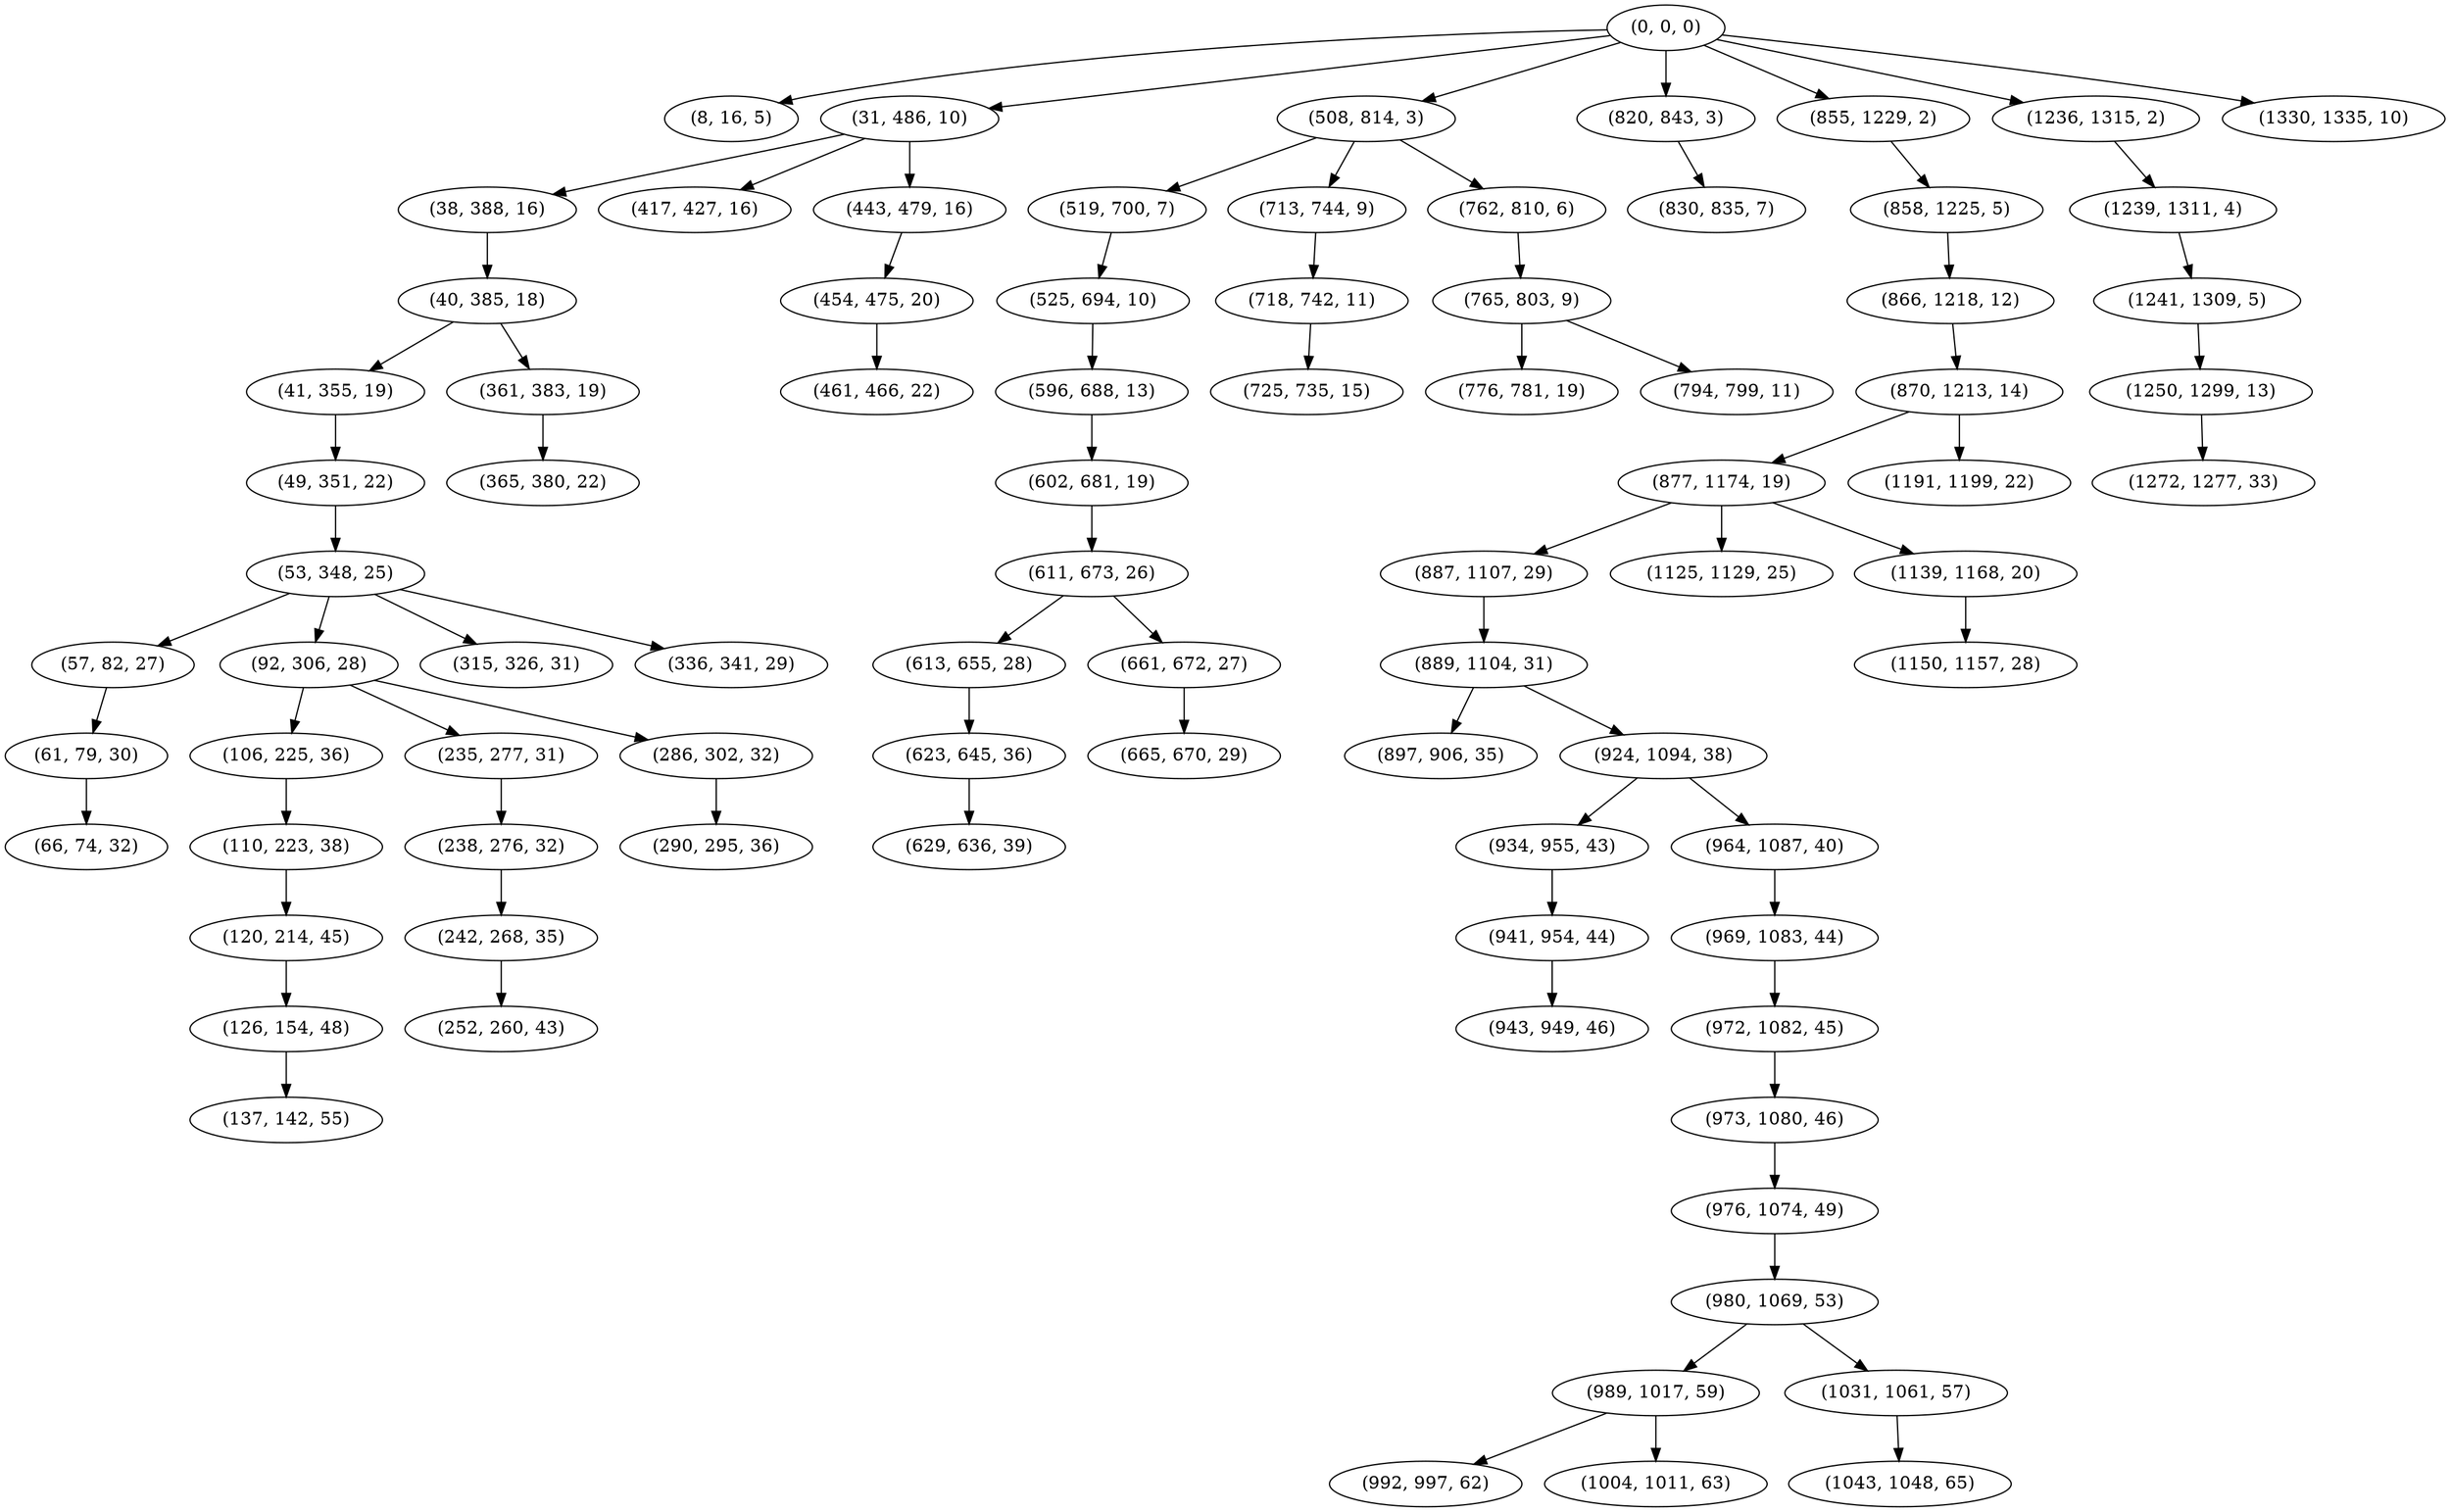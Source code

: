 digraph tree {
    "(0, 0, 0)";
    "(8, 16, 5)";
    "(31, 486, 10)";
    "(38, 388, 16)";
    "(40, 385, 18)";
    "(41, 355, 19)";
    "(49, 351, 22)";
    "(53, 348, 25)";
    "(57, 82, 27)";
    "(61, 79, 30)";
    "(66, 74, 32)";
    "(92, 306, 28)";
    "(106, 225, 36)";
    "(110, 223, 38)";
    "(120, 214, 45)";
    "(126, 154, 48)";
    "(137, 142, 55)";
    "(235, 277, 31)";
    "(238, 276, 32)";
    "(242, 268, 35)";
    "(252, 260, 43)";
    "(286, 302, 32)";
    "(290, 295, 36)";
    "(315, 326, 31)";
    "(336, 341, 29)";
    "(361, 383, 19)";
    "(365, 380, 22)";
    "(417, 427, 16)";
    "(443, 479, 16)";
    "(454, 475, 20)";
    "(461, 466, 22)";
    "(508, 814, 3)";
    "(519, 700, 7)";
    "(525, 694, 10)";
    "(596, 688, 13)";
    "(602, 681, 19)";
    "(611, 673, 26)";
    "(613, 655, 28)";
    "(623, 645, 36)";
    "(629, 636, 39)";
    "(661, 672, 27)";
    "(665, 670, 29)";
    "(713, 744, 9)";
    "(718, 742, 11)";
    "(725, 735, 15)";
    "(762, 810, 6)";
    "(765, 803, 9)";
    "(776, 781, 19)";
    "(794, 799, 11)";
    "(820, 843, 3)";
    "(830, 835, 7)";
    "(855, 1229, 2)";
    "(858, 1225, 5)";
    "(866, 1218, 12)";
    "(870, 1213, 14)";
    "(877, 1174, 19)";
    "(887, 1107, 29)";
    "(889, 1104, 31)";
    "(897, 906, 35)";
    "(924, 1094, 38)";
    "(934, 955, 43)";
    "(941, 954, 44)";
    "(943, 949, 46)";
    "(964, 1087, 40)";
    "(969, 1083, 44)";
    "(972, 1082, 45)";
    "(973, 1080, 46)";
    "(976, 1074, 49)";
    "(980, 1069, 53)";
    "(989, 1017, 59)";
    "(992, 997, 62)";
    "(1004, 1011, 63)";
    "(1031, 1061, 57)";
    "(1043, 1048, 65)";
    "(1125, 1129, 25)";
    "(1139, 1168, 20)";
    "(1150, 1157, 28)";
    "(1191, 1199, 22)";
    "(1236, 1315, 2)";
    "(1239, 1311, 4)";
    "(1241, 1309, 5)";
    "(1250, 1299, 13)";
    "(1272, 1277, 33)";
    "(1330, 1335, 10)";
    "(0, 0, 0)" -> "(8, 16, 5)";
    "(0, 0, 0)" -> "(31, 486, 10)";
    "(0, 0, 0)" -> "(508, 814, 3)";
    "(0, 0, 0)" -> "(820, 843, 3)";
    "(0, 0, 0)" -> "(855, 1229, 2)";
    "(0, 0, 0)" -> "(1236, 1315, 2)";
    "(0, 0, 0)" -> "(1330, 1335, 10)";
    "(31, 486, 10)" -> "(38, 388, 16)";
    "(31, 486, 10)" -> "(417, 427, 16)";
    "(31, 486, 10)" -> "(443, 479, 16)";
    "(38, 388, 16)" -> "(40, 385, 18)";
    "(40, 385, 18)" -> "(41, 355, 19)";
    "(40, 385, 18)" -> "(361, 383, 19)";
    "(41, 355, 19)" -> "(49, 351, 22)";
    "(49, 351, 22)" -> "(53, 348, 25)";
    "(53, 348, 25)" -> "(57, 82, 27)";
    "(53, 348, 25)" -> "(92, 306, 28)";
    "(53, 348, 25)" -> "(315, 326, 31)";
    "(53, 348, 25)" -> "(336, 341, 29)";
    "(57, 82, 27)" -> "(61, 79, 30)";
    "(61, 79, 30)" -> "(66, 74, 32)";
    "(92, 306, 28)" -> "(106, 225, 36)";
    "(92, 306, 28)" -> "(235, 277, 31)";
    "(92, 306, 28)" -> "(286, 302, 32)";
    "(106, 225, 36)" -> "(110, 223, 38)";
    "(110, 223, 38)" -> "(120, 214, 45)";
    "(120, 214, 45)" -> "(126, 154, 48)";
    "(126, 154, 48)" -> "(137, 142, 55)";
    "(235, 277, 31)" -> "(238, 276, 32)";
    "(238, 276, 32)" -> "(242, 268, 35)";
    "(242, 268, 35)" -> "(252, 260, 43)";
    "(286, 302, 32)" -> "(290, 295, 36)";
    "(361, 383, 19)" -> "(365, 380, 22)";
    "(443, 479, 16)" -> "(454, 475, 20)";
    "(454, 475, 20)" -> "(461, 466, 22)";
    "(508, 814, 3)" -> "(519, 700, 7)";
    "(508, 814, 3)" -> "(713, 744, 9)";
    "(508, 814, 3)" -> "(762, 810, 6)";
    "(519, 700, 7)" -> "(525, 694, 10)";
    "(525, 694, 10)" -> "(596, 688, 13)";
    "(596, 688, 13)" -> "(602, 681, 19)";
    "(602, 681, 19)" -> "(611, 673, 26)";
    "(611, 673, 26)" -> "(613, 655, 28)";
    "(611, 673, 26)" -> "(661, 672, 27)";
    "(613, 655, 28)" -> "(623, 645, 36)";
    "(623, 645, 36)" -> "(629, 636, 39)";
    "(661, 672, 27)" -> "(665, 670, 29)";
    "(713, 744, 9)" -> "(718, 742, 11)";
    "(718, 742, 11)" -> "(725, 735, 15)";
    "(762, 810, 6)" -> "(765, 803, 9)";
    "(765, 803, 9)" -> "(776, 781, 19)";
    "(765, 803, 9)" -> "(794, 799, 11)";
    "(820, 843, 3)" -> "(830, 835, 7)";
    "(855, 1229, 2)" -> "(858, 1225, 5)";
    "(858, 1225, 5)" -> "(866, 1218, 12)";
    "(866, 1218, 12)" -> "(870, 1213, 14)";
    "(870, 1213, 14)" -> "(877, 1174, 19)";
    "(870, 1213, 14)" -> "(1191, 1199, 22)";
    "(877, 1174, 19)" -> "(887, 1107, 29)";
    "(877, 1174, 19)" -> "(1125, 1129, 25)";
    "(877, 1174, 19)" -> "(1139, 1168, 20)";
    "(887, 1107, 29)" -> "(889, 1104, 31)";
    "(889, 1104, 31)" -> "(897, 906, 35)";
    "(889, 1104, 31)" -> "(924, 1094, 38)";
    "(924, 1094, 38)" -> "(934, 955, 43)";
    "(924, 1094, 38)" -> "(964, 1087, 40)";
    "(934, 955, 43)" -> "(941, 954, 44)";
    "(941, 954, 44)" -> "(943, 949, 46)";
    "(964, 1087, 40)" -> "(969, 1083, 44)";
    "(969, 1083, 44)" -> "(972, 1082, 45)";
    "(972, 1082, 45)" -> "(973, 1080, 46)";
    "(973, 1080, 46)" -> "(976, 1074, 49)";
    "(976, 1074, 49)" -> "(980, 1069, 53)";
    "(980, 1069, 53)" -> "(989, 1017, 59)";
    "(980, 1069, 53)" -> "(1031, 1061, 57)";
    "(989, 1017, 59)" -> "(992, 997, 62)";
    "(989, 1017, 59)" -> "(1004, 1011, 63)";
    "(1031, 1061, 57)" -> "(1043, 1048, 65)";
    "(1139, 1168, 20)" -> "(1150, 1157, 28)";
    "(1236, 1315, 2)" -> "(1239, 1311, 4)";
    "(1239, 1311, 4)" -> "(1241, 1309, 5)";
    "(1241, 1309, 5)" -> "(1250, 1299, 13)";
    "(1250, 1299, 13)" -> "(1272, 1277, 33)";
}
